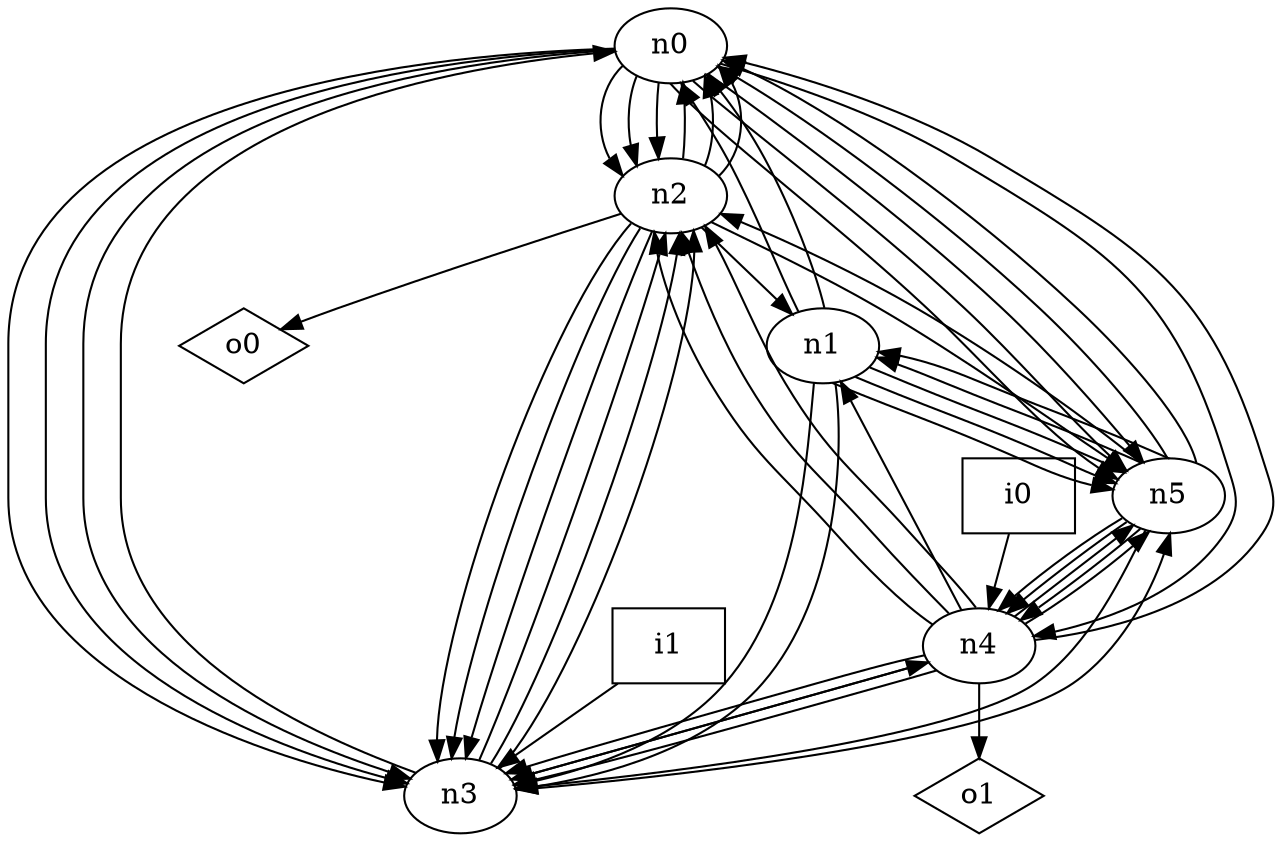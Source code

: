 digraph G {
n0 [label="n0"];
n1 [label="n1"];
n2 [label="n2"];
n3 [label="n3"];
n4 [label="n4"];
n5 [label="n5"];
n6 [label="i0",shape="box"];
n7 [label="i1",shape="box"];
n8 [label="o0",shape="diamond"];
n9 [label="o1",shape="diamond"];
n0 -> n2
n0 -> n2
n0 -> n2
n0 -> n3
n0 -> n3
n0 -> n3
n0 -> n4
n0 -> n5
n0 -> n5
n0 -> n5
n1 -> n0
n1 -> n0
n1 -> n3
n1 -> n3
n1 -> n5
n1 -> n5
n1 -> n5
n2 -> n0
n2 -> n0
n2 -> n0
n2 -> n1
n2 -> n3
n2 -> n3
n2 -> n3
n2 -> n5
n2 -> n8
n3 -> n0
n3 -> n2
n3 -> n2
n3 -> n2
n3 -> n4
n3 -> n5
n4 -> n0
n4 -> n1
n4 -> n2
n4 -> n2
n4 -> n2
n4 -> n3
n4 -> n3
n4 -> n3
n4 -> n5
n4 -> n5
n4 -> n9
n5 -> n0
n5 -> n0
n5 -> n1
n5 -> n1
n5 -> n2
n5 -> n3
n5 -> n4
n5 -> n4
n5 -> n4
n6 -> n4
n7 -> n3
}